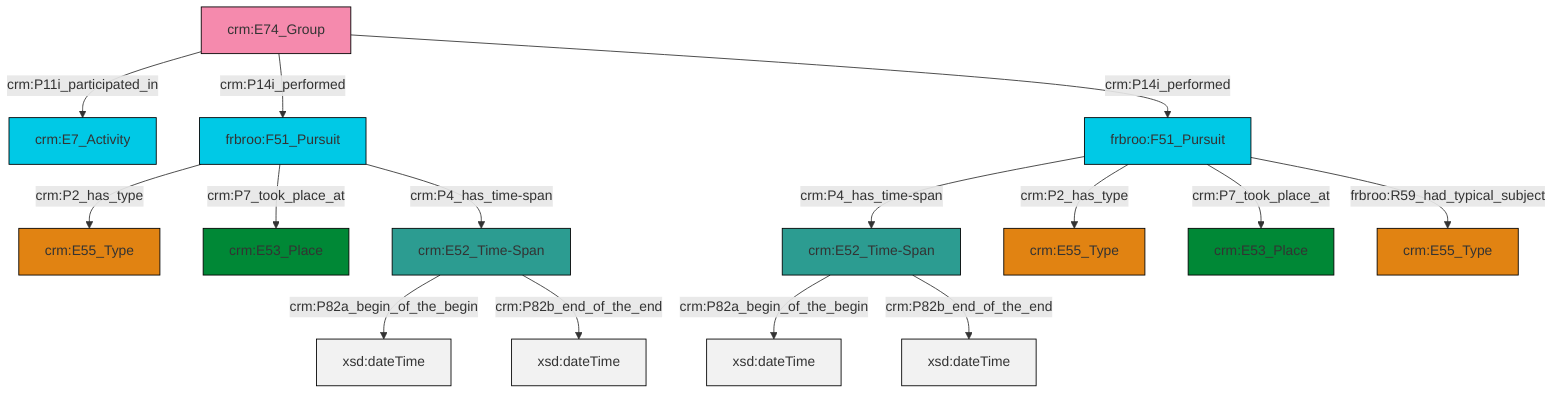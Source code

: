 graph TD
classDef Literal fill:#f2f2f2,stroke:#000000;
classDef CRM_Entity fill:#FFFFFF,stroke:#000000;
classDef Temporal_Entity fill:#00C9E6, stroke:#000000;
classDef Type fill:#E18312, stroke:#000000;
classDef Time-Span fill:#2C9C91, stroke:#000000;
classDef Appellation fill:#FFEB7F, stroke:#000000;
classDef Place fill:#008836, stroke:#000000;
classDef Persistent_Item fill:#B266B2, stroke:#000000;
classDef Conceptual_Object fill:#FFD700, stroke:#000000;
classDef Physical_Thing fill:#D2B48C, stroke:#000000;
classDef Actor fill:#f58aad, stroke:#000000;
classDef PC_Classes fill:#4ce600, stroke:#000000;
classDef Multi fill:#cccccc,stroke:#000000;

0["crm:E74_Group"]:::Actor -->|crm:P11i_participated_in| 1["crm:E7_Activity"]:::Temporal_Entity
2["frbroo:F51_Pursuit"]:::Temporal_Entity -->|crm:P2_has_type| 3["crm:E55_Type"]:::Type
0["crm:E74_Group"]:::Actor -->|crm:P14i_performed| 2["frbroo:F51_Pursuit"]:::Temporal_Entity
2["frbroo:F51_Pursuit"]:::Temporal_Entity -->|crm:P7_took_place_at| 11["crm:E53_Place"]:::Place
17["crm:E52_Time-Span"]:::Time-Span -->|crm:P82a_begin_of_the_begin| 18[xsd:dateTime]:::Literal
4["frbroo:F51_Pursuit"]:::Temporal_Entity -->|crm:P4_has_time-span| 17["crm:E52_Time-Span"]:::Time-Span
21["crm:E52_Time-Span"]:::Time-Span -->|crm:P82a_begin_of_the_begin| 22[xsd:dateTime]:::Literal
2["frbroo:F51_Pursuit"]:::Temporal_Entity -->|crm:P4_has_time-span| 21["crm:E52_Time-Span"]:::Time-Span
21["crm:E52_Time-Span"]:::Time-Span -->|crm:P82b_end_of_the_end| 24[xsd:dateTime]:::Literal
4["frbroo:F51_Pursuit"]:::Temporal_Entity -->|crm:P2_has_type| 12["crm:E55_Type"]:::Type
4["frbroo:F51_Pursuit"]:::Temporal_Entity -->|crm:P7_took_place_at| 9["crm:E53_Place"]:::Place
17["crm:E52_Time-Span"]:::Time-Span -->|crm:P82b_end_of_the_end| 26[xsd:dateTime]:::Literal
0["crm:E74_Group"]:::Actor -->|crm:P14i_performed| 4["frbroo:F51_Pursuit"]:::Temporal_Entity
4["frbroo:F51_Pursuit"]:::Temporal_Entity -->|frbroo:R59_had_typical_subject| 6["crm:E55_Type"]:::Type